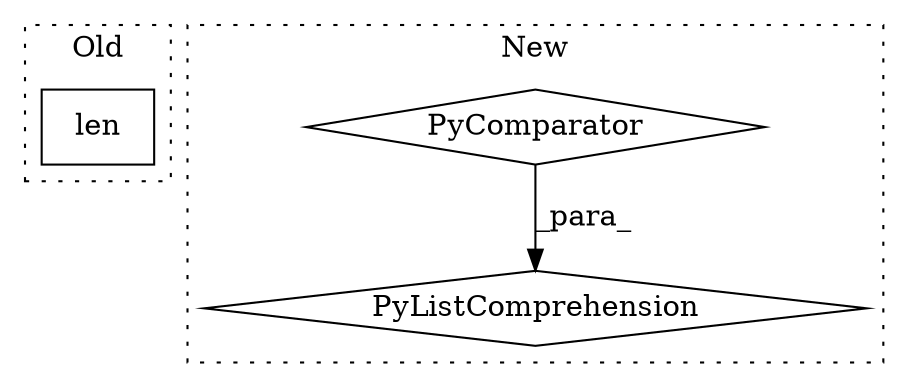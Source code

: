 digraph G {
subgraph cluster0 {
1 [label="len" a="32" s="4447,4477" l="4,1" shape="box"];
label = "Old";
style="dotted";
}
subgraph cluster1 {
2 [label="PyListComprehension" a="109" s="5577" l="150" shape="diamond"];
3 [label="PyComparator" a="113" s="5678" l="41" shape="diamond"];
label = "New";
style="dotted";
}
3 -> 2 [label="_para_"];
}